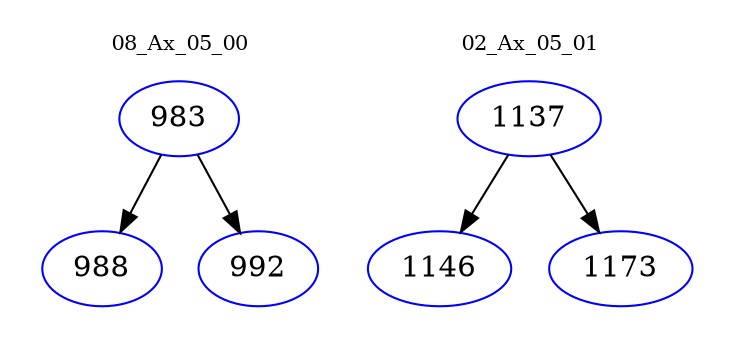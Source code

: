 digraph{
subgraph cluster_0 {
color = white
label = "08_Ax_05_00";
fontsize=10;
T0_983 [label="983", color="blue"]
T0_983 -> T0_988 [color="black"]
T0_988 [label="988", color="blue"]
T0_983 -> T0_992 [color="black"]
T0_992 [label="992", color="blue"]
}
subgraph cluster_1 {
color = white
label = "02_Ax_05_01";
fontsize=10;
T1_1137 [label="1137", color="blue"]
T1_1137 -> T1_1146 [color="black"]
T1_1146 [label="1146", color="blue"]
T1_1137 -> T1_1173 [color="black"]
T1_1173 [label="1173", color="blue"]
}
}
